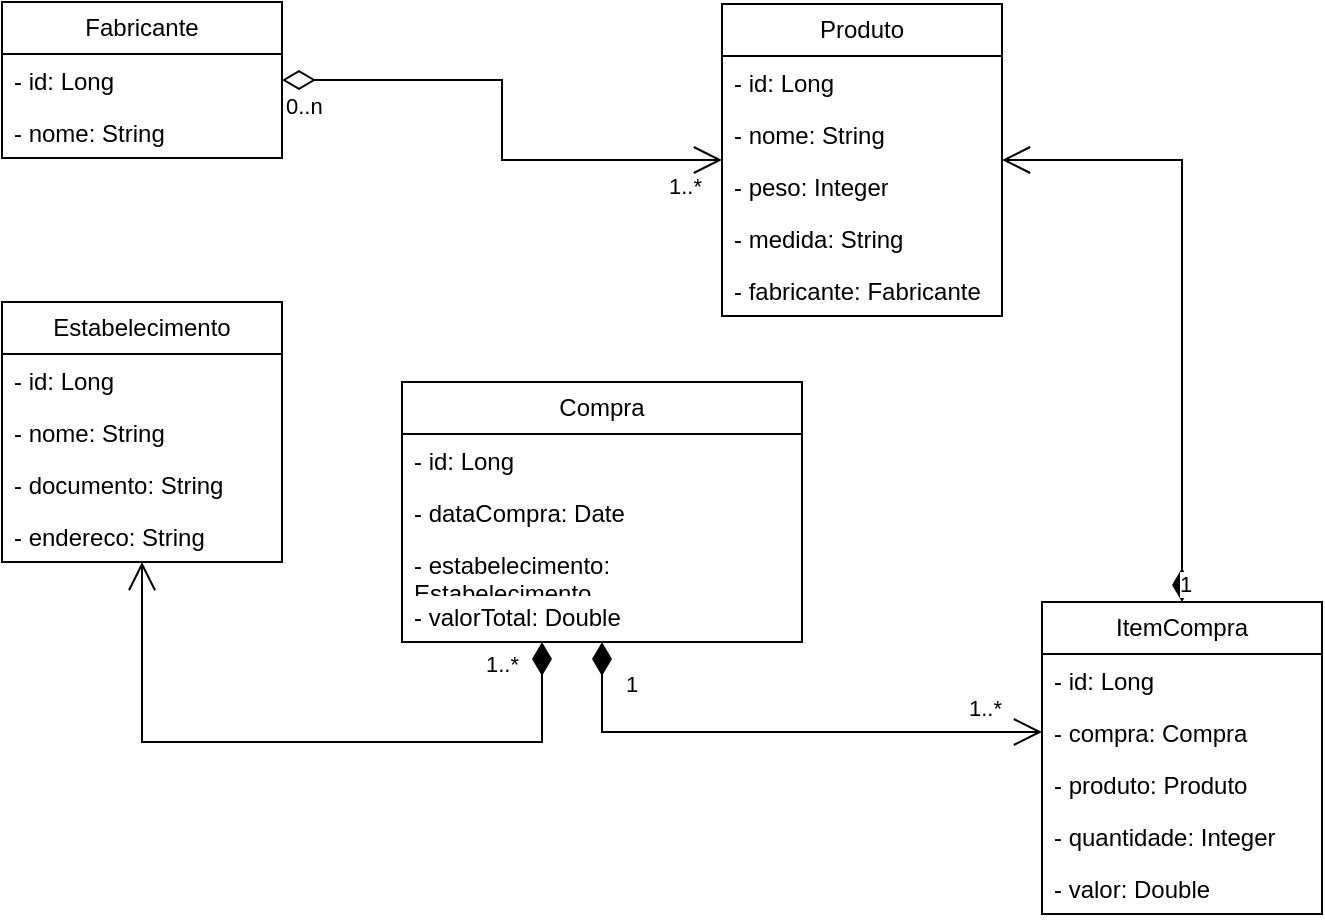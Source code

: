 <mxfile version="24.6.4" type="github">
  <diagram id="C5RBs43oDa-KdzZeNtuy" name="Page-1">
    <mxGraphModel dx="1050" dy="558" grid="1" gridSize="10" guides="1" tooltips="1" connect="1" arrows="1" fold="1" page="1" pageScale="1" pageWidth="827" pageHeight="1169" math="0" shadow="0">
      <root>
        <mxCell id="WIyWlLk6GJQsqaUBKTNV-0" />
        <mxCell id="WIyWlLk6GJQsqaUBKTNV-1" parent="WIyWlLk6GJQsqaUBKTNV-0" />
        <mxCell id="y06_m1uM1a0QHUM2LPpP-4" value="Fabricante" style="swimlane;fontStyle=0;childLayout=stackLayout;horizontal=1;startSize=26;fillColor=none;horizontalStack=0;resizeParent=1;resizeParentMax=0;resizeLast=0;collapsible=1;marginBottom=0;whiteSpace=wrap;html=1;" vertex="1" parent="WIyWlLk6GJQsqaUBKTNV-1">
          <mxGeometry x="80" y="40" width="140" height="78" as="geometry" />
        </mxCell>
        <mxCell id="y06_m1uM1a0QHUM2LPpP-5" value="- id: Long" style="text;strokeColor=none;fillColor=none;align=left;verticalAlign=top;spacingLeft=4;spacingRight=4;overflow=hidden;rotatable=0;points=[[0,0.5],[1,0.5]];portConstraint=eastwest;whiteSpace=wrap;html=1;" vertex="1" parent="y06_m1uM1a0QHUM2LPpP-4">
          <mxGeometry y="26" width="140" height="26" as="geometry" />
        </mxCell>
        <mxCell id="y06_m1uM1a0QHUM2LPpP-6" value="- nome: String" style="text;strokeColor=none;fillColor=none;align=left;verticalAlign=top;spacingLeft=4;spacingRight=4;overflow=hidden;rotatable=0;points=[[0,0.5],[1,0.5]];portConstraint=eastwest;whiteSpace=wrap;html=1;" vertex="1" parent="y06_m1uM1a0QHUM2LPpP-4">
          <mxGeometry y="52" width="140" height="26" as="geometry" />
        </mxCell>
        <mxCell id="y06_m1uM1a0QHUM2LPpP-8" value="Produto" style="swimlane;fontStyle=0;childLayout=stackLayout;horizontal=1;startSize=26;fillColor=none;horizontalStack=0;resizeParent=1;resizeParentMax=0;resizeLast=0;collapsible=1;marginBottom=0;whiteSpace=wrap;html=1;" vertex="1" parent="WIyWlLk6GJQsqaUBKTNV-1">
          <mxGeometry x="440" y="41" width="140" height="156" as="geometry" />
        </mxCell>
        <mxCell id="y06_m1uM1a0QHUM2LPpP-9" value="- id: Long" style="text;strokeColor=none;fillColor=none;align=left;verticalAlign=top;spacingLeft=4;spacingRight=4;overflow=hidden;rotatable=0;points=[[0,0.5],[1,0.5]];portConstraint=eastwest;whiteSpace=wrap;html=1;" vertex="1" parent="y06_m1uM1a0QHUM2LPpP-8">
          <mxGeometry y="26" width="140" height="26" as="geometry" />
        </mxCell>
        <mxCell id="y06_m1uM1a0QHUM2LPpP-25" value="- nome: String" style="text;strokeColor=none;fillColor=none;align=left;verticalAlign=top;spacingLeft=4;spacingRight=4;overflow=hidden;rotatable=0;points=[[0,0.5],[1,0.5]];portConstraint=eastwest;whiteSpace=wrap;html=1;" vertex="1" parent="y06_m1uM1a0QHUM2LPpP-8">
          <mxGeometry y="52" width="140" height="26" as="geometry" />
        </mxCell>
        <mxCell id="y06_m1uM1a0QHUM2LPpP-11" value="- peso: Integer" style="text;strokeColor=none;fillColor=none;align=left;verticalAlign=top;spacingLeft=4;spacingRight=4;overflow=hidden;rotatable=0;points=[[0,0.5],[1,0.5]];portConstraint=eastwest;whiteSpace=wrap;html=1;" vertex="1" parent="y06_m1uM1a0QHUM2LPpP-8">
          <mxGeometry y="78" width="140" height="26" as="geometry" />
        </mxCell>
        <mxCell id="y06_m1uM1a0QHUM2LPpP-17" value="- medida: String" style="text;strokeColor=none;fillColor=none;align=left;verticalAlign=top;spacingLeft=4;spacingRight=4;overflow=hidden;rotatable=0;points=[[0,0.5],[1,0.5]];portConstraint=eastwest;whiteSpace=wrap;html=1;" vertex="1" parent="y06_m1uM1a0QHUM2LPpP-8">
          <mxGeometry y="104" width="140" height="26" as="geometry" />
        </mxCell>
        <mxCell id="y06_m1uM1a0QHUM2LPpP-37" value="- fabricante: Fabricante" style="text;strokeColor=none;fillColor=none;align=left;verticalAlign=top;spacingLeft=4;spacingRight=4;overflow=hidden;rotatable=0;points=[[0,0.5],[1,0.5]];portConstraint=eastwest;whiteSpace=wrap;html=1;" vertex="1" parent="y06_m1uM1a0QHUM2LPpP-8">
          <mxGeometry y="130" width="140" height="26" as="geometry" />
        </mxCell>
        <mxCell id="y06_m1uM1a0QHUM2LPpP-18" value="Compra" style="swimlane;fontStyle=0;childLayout=stackLayout;horizontal=1;startSize=26;fillColor=none;horizontalStack=0;resizeParent=1;resizeParentMax=0;resizeLast=0;collapsible=1;marginBottom=0;whiteSpace=wrap;html=1;" vertex="1" parent="WIyWlLk6GJQsqaUBKTNV-1">
          <mxGeometry x="280" y="230" width="200" height="130" as="geometry" />
        </mxCell>
        <mxCell id="y06_m1uM1a0QHUM2LPpP-19" value="- id: Long" style="text;strokeColor=none;fillColor=none;align=left;verticalAlign=top;spacingLeft=4;spacingRight=4;overflow=hidden;rotatable=0;points=[[0,0.5],[1,0.5]];portConstraint=eastwest;whiteSpace=wrap;html=1;" vertex="1" parent="y06_m1uM1a0QHUM2LPpP-18">
          <mxGeometry y="26" width="200" height="26" as="geometry" />
        </mxCell>
        <mxCell id="y06_m1uM1a0QHUM2LPpP-26" value="- dataCompra: Date" style="text;strokeColor=none;fillColor=none;align=left;verticalAlign=top;spacingLeft=4;spacingRight=4;overflow=hidden;rotatable=0;points=[[0,0.5],[1,0.5]];portConstraint=eastwest;whiteSpace=wrap;html=1;" vertex="1" parent="y06_m1uM1a0QHUM2LPpP-18">
          <mxGeometry y="52" width="200" height="26" as="geometry" />
        </mxCell>
        <mxCell id="y06_m1uM1a0QHUM2LPpP-28" value="- estabelecimento: Estabelecimento" style="text;strokeColor=none;fillColor=none;align=left;verticalAlign=top;spacingLeft=4;spacingRight=4;overflow=hidden;rotatable=0;points=[[0,0.5],[1,0.5]];portConstraint=eastwest;whiteSpace=wrap;html=1;" vertex="1" parent="y06_m1uM1a0QHUM2LPpP-18">
          <mxGeometry y="78" width="200" height="26" as="geometry" />
        </mxCell>
        <mxCell id="y06_m1uM1a0QHUM2LPpP-27" value="- valorTotal: Double" style="text;strokeColor=none;fillColor=none;align=left;verticalAlign=top;spacingLeft=4;spacingRight=4;overflow=hidden;rotatable=0;points=[[0,0.5],[1,0.5]];portConstraint=eastwest;whiteSpace=wrap;html=1;" vertex="1" parent="y06_m1uM1a0QHUM2LPpP-18">
          <mxGeometry y="104" width="200" height="26" as="geometry" />
        </mxCell>
        <mxCell id="y06_m1uM1a0QHUM2LPpP-22" value="" style="endArrow=open;html=1;endSize=12;startArrow=diamondThin;startSize=14;startFill=0;edgeStyle=orthogonalEdgeStyle;rounded=0;" edge="1" parent="WIyWlLk6GJQsqaUBKTNV-1" source="y06_m1uM1a0QHUM2LPpP-4" target="y06_m1uM1a0QHUM2LPpP-8">
          <mxGeometry x="-0.235" y="9" relative="1" as="geometry">
            <mxPoint x="260" y="150" as="sourcePoint" />
            <mxPoint x="420" y="150" as="targetPoint" />
            <mxPoint as="offset" />
          </mxGeometry>
        </mxCell>
        <mxCell id="y06_m1uM1a0QHUM2LPpP-23" value="0..n" style="edgeLabel;resizable=0;html=1;align=left;verticalAlign=top;" connectable="0" vertex="1" parent="y06_m1uM1a0QHUM2LPpP-22">
          <mxGeometry x="-1" relative="1" as="geometry" />
        </mxCell>
        <mxCell id="y06_m1uM1a0QHUM2LPpP-24" value="1..*" style="edgeLabel;resizable=0;html=1;align=right;verticalAlign=top;" connectable="0" vertex="1" parent="y06_m1uM1a0QHUM2LPpP-22">
          <mxGeometry x="1" relative="1" as="geometry">
            <mxPoint x="-10" as="offset" />
          </mxGeometry>
        </mxCell>
        <mxCell id="y06_m1uM1a0QHUM2LPpP-29" value="Estabelecimento" style="swimlane;fontStyle=0;childLayout=stackLayout;horizontal=1;startSize=26;fillColor=none;horizontalStack=0;resizeParent=1;resizeParentMax=0;resizeLast=0;collapsible=1;marginBottom=0;whiteSpace=wrap;html=1;" vertex="1" parent="WIyWlLk6GJQsqaUBKTNV-1">
          <mxGeometry x="80" y="190" width="140" height="130" as="geometry" />
        </mxCell>
        <mxCell id="y06_m1uM1a0QHUM2LPpP-30" value="- id: Long" style="text;strokeColor=none;fillColor=none;align=left;verticalAlign=top;spacingLeft=4;spacingRight=4;overflow=hidden;rotatable=0;points=[[0,0.5],[1,0.5]];portConstraint=eastwest;whiteSpace=wrap;html=1;" vertex="1" parent="y06_m1uM1a0QHUM2LPpP-29">
          <mxGeometry y="26" width="140" height="26" as="geometry" />
        </mxCell>
        <mxCell id="y06_m1uM1a0QHUM2LPpP-33" value="- nome: String" style="text;strokeColor=none;fillColor=none;align=left;verticalAlign=top;spacingLeft=4;spacingRight=4;overflow=hidden;rotatable=0;points=[[0,0.5],[1,0.5]];portConstraint=eastwest;whiteSpace=wrap;html=1;" vertex="1" parent="y06_m1uM1a0QHUM2LPpP-29">
          <mxGeometry y="52" width="140" height="26" as="geometry" />
        </mxCell>
        <mxCell id="y06_m1uM1a0QHUM2LPpP-34" value="- documento: String" style="text;strokeColor=none;fillColor=none;align=left;verticalAlign=top;spacingLeft=4;spacingRight=4;overflow=hidden;rotatable=0;points=[[0,0.5],[1,0.5]];portConstraint=eastwest;whiteSpace=wrap;html=1;" vertex="1" parent="y06_m1uM1a0QHUM2LPpP-29">
          <mxGeometry y="78" width="140" height="26" as="geometry" />
        </mxCell>
        <mxCell id="y06_m1uM1a0QHUM2LPpP-35" value="- endereco: String" style="text;strokeColor=none;fillColor=none;align=left;verticalAlign=top;spacingLeft=4;spacingRight=4;overflow=hidden;rotatable=0;points=[[0,0.5],[1,0.5]];portConstraint=eastwest;whiteSpace=wrap;html=1;" vertex="1" parent="y06_m1uM1a0QHUM2LPpP-29">
          <mxGeometry y="104" width="140" height="26" as="geometry" />
        </mxCell>
        <mxCell id="y06_m1uM1a0QHUM2LPpP-38" value="1..*" style="endArrow=open;html=1;endSize=12;startArrow=diamondThin;startSize=14;startFill=1;edgeStyle=orthogonalEdgeStyle;align=left;verticalAlign=bottom;rounded=0;" edge="1" parent="WIyWlLk6GJQsqaUBKTNV-1" source="y06_m1uM1a0QHUM2LPpP-18" target="y06_m1uM1a0QHUM2LPpP-29">
          <mxGeometry x="-0.529" y="-30" relative="1" as="geometry">
            <mxPoint x="320" y="470" as="sourcePoint" />
            <mxPoint x="140" y="410" as="targetPoint" />
            <Array as="points">
              <mxPoint x="350" y="410" />
              <mxPoint x="150" y="410" />
            </Array>
            <mxPoint as="offset" />
          </mxGeometry>
        </mxCell>
        <mxCell id="y06_m1uM1a0QHUM2LPpP-43" value="ItemCompra" style="swimlane;fontStyle=0;childLayout=stackLayout;horizontal=1;startSize=26;fillColor=none;horizontalStack=0;resizeParent=1;resizeParentMax=0;resizeLast=0;collapsible=1;marginBottom=0;whiteSpace=wrap;html=1;" vertex="1" parent="WIyWlLk6GJQsqaUBKTNV-1">
          <mxGeometry x="600" y="340" width="140" height="156" as="geometry" />
        </mxCell>
        <mxCell id="y06_m1uM1a0QHUM2LPpP-44" value="- id: Long" style="text;strokeColor=none;fillColor=none;align=left;verticalAlign=top;spacingLeft=4;spacingRight=4;overflow=hidden;rotatable=0;points=[[0,0.5],[1,0.5]];portConstraint=eastwest;whiteSpace=wrap;html=1;" vertex="1" parent="y06_m1uM1a0QHUM2LPpP-43">
          <mxGeometry y="26" width="140" height="26" as="geometry" />
        </mxCell>
        <mxCell id="y06_m1uM1a0QHUM2LPpP-45" value="- compra: Compra" style="text;strokeColor=none;fillColor=none;align=left;verticalAlign=top;spacingLeft=4;spacingRight=4;overflow=hidden;rotatable=0;points=[[0,0.5],[1,0.5]];portConstraint=eastwest;whiteSpace=wrap;html=1;" vertex="1" parent="y06_m1uM1a0QHUM2LPpP-43">
          <mxGeometry y="52" width="140" height="26" as="geometry" />
        </mxCell>
        <mxCell id="y06_m1uM1a0QHUM2LPpP-46" value="- produto: Produto" style="text;strokeColor=none;fillColor=none;align=left;verticalAlign=top;spacingLeft=4;spacingRight=4;overflow=hidden;rotatable=0;points=[[0,0.5],[1,0.5]];portConstraint=eastwest;whiteSpace=wrap;html=1;" vertex="1" parent="y06_m1uM1a0QHUM2LPpP-43">
          <mxGeometry y="78" width="140" height="26" as="geometry" />
        </mxCell>
        <mxCell id="y06_m1uM1a0QHUM2LPpP-47" value="- quantidade: Integer" style="text;strokeColor=none;fillColor=none;align=left;verticalAlign=top;spacingLeft=4;spacingRight=4;overflow=hidden;rotatable=0;points=[[0,0.5],[1,0.5]];portConstraint=eastwest;whiteSpace=wrap;html=1;" vertex="1" parent="y06_m1uM1a0QHUM2LPpP-43">
          <mxGeometry y="104" width="140" height="26" as="geometry" />
        </mxCell>
        <mxCell id="y06_m1uM1a0QHUM2LPpP-48" value="- valor: Double" style="text;strokeColor=none;fillColor=none;align=left;verticalAlign=top;spacingLeft=4;spacingRight=4;overflow=hidden;rotatable=0;points=[[0,0.5],[1,0.5]];portConstraint=eastwest;whiteSpace=wrap;html=1;" vertex="1" parent="y06_m1uM1a0QHUM2LPpP-43">
          <mxGeometry y="130" width="140" height="26" as="geometry" />
        </mxCell>
        <mxCell id="y06_m1uM1a0QHUM2LPpP-50" value="1" style="endArrow=open;html=1;endSize=12;startArrow=diamondThin;startSize=14;startFill=1;edgeStyle=orthogonalEdgeStyle;align=left;verticalAlign=bottom;rounded=0;entryX=0;entryY=0.5;entryDx=0;entryDy=0;" edge="1" parent="WIyWlLk6GJQsqaUBKTNV-1" source="y06_m1uM1a0QHUM2LPpP-18" target="y06_m1uM1a0QHUM2LPpP-45">
          <mxGeometry x="-0.774" y="10" relative="1" as="geometry">
            <mxPoint x="470" y="295" as="sourcePoint" />
            <mxPoint x="490" y="250" as="targetPoint" />
            <mxPoint as="offset" />
          </mxGeometry>
        </mxCell>
        <mxCell id="y06_m1uM1a0QHUM2LPpP-52" value="1..*" style="edgeLabel;resizable=0;html=1;align=right;verticalAlign=top;" connectable="0" vertex="1" parent="WIyWlLk6GJQsqaUBKTNV-1">
          <mxGeometry x="580" y="380" as="geometry" />
        </mxCell>
        <mxCell id="y06_m1uM1a0QHUM2LPpP-55" value="1" style="endArrow=open;html=1;endSize=12;startArrow=diamondThin;startSize=14;startFill=1;edgeStyle=orthogonalEdgeStyle;align=left;verticalAlign=bottom;rounded=0;" edge="1" parent="WIyWlLk6GJQsqaUBKTNV-1" source="y06_m1uM1a0QHUM2LPpP-43" target="y06_m1uM1a0QHUM2LPpP-8">
          <mxGeometry x="-1" y="3" relative="1" as="geometry">
            <mxPoint x="550" y="270" as="sourcePoint" />
            <mxPoint x="710" y="270" as="targetPoint" />
            <Array as="points">
              <mxPoint x="670" y="119" />
            </Array>
          </mxGeometry>
        </mxCell>
      </root>
    </mxGraphModel>
  </diagram>
</mxfile>
